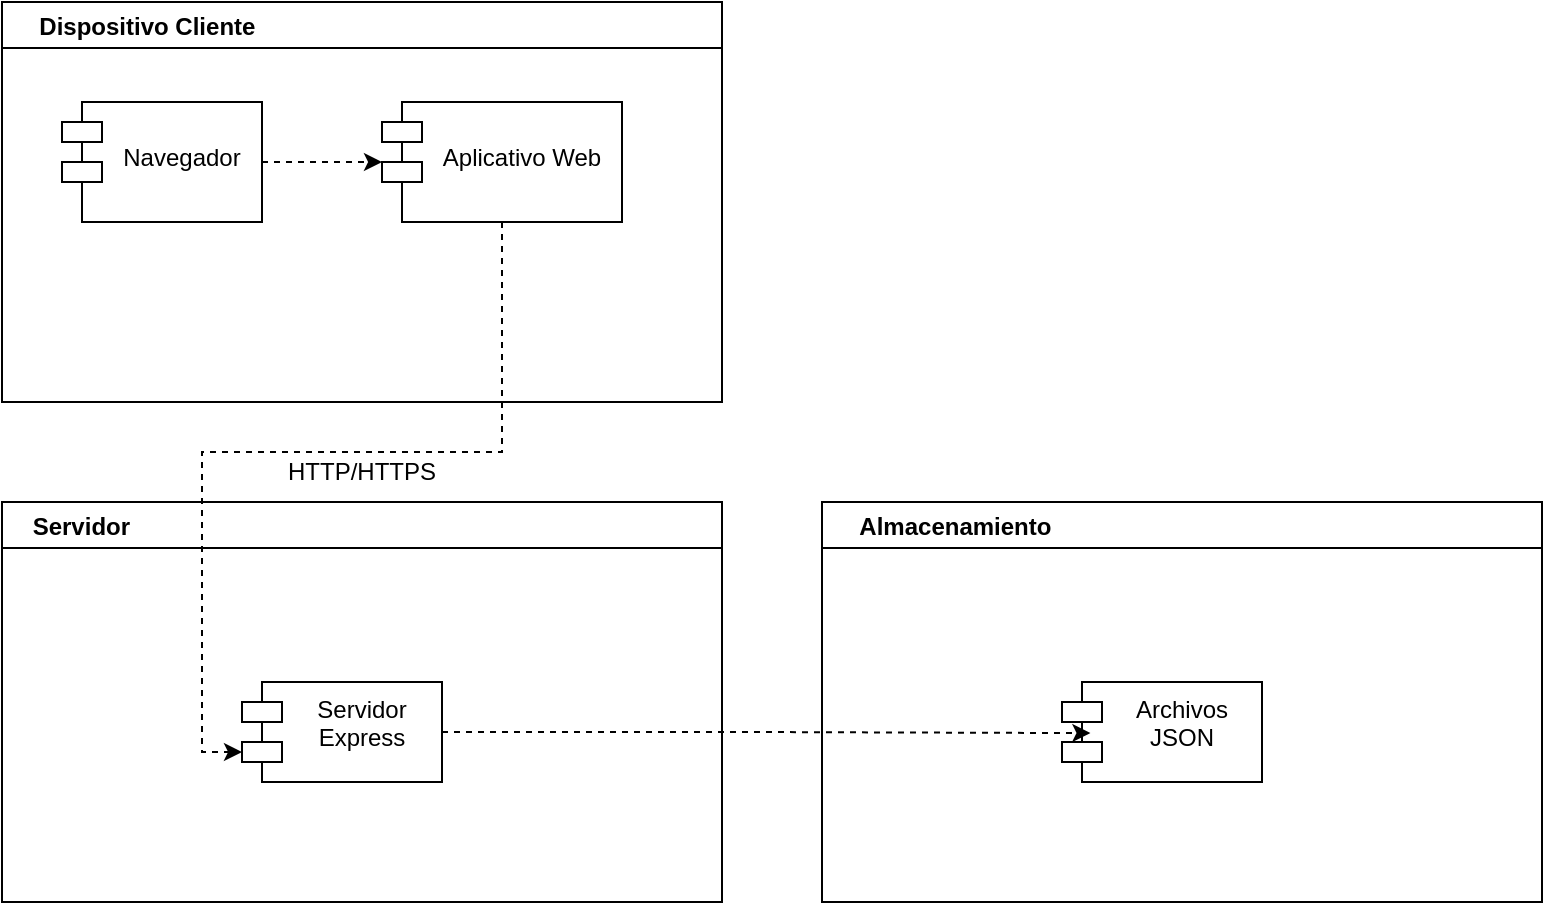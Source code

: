 <mxfile version="24.7.16">
  <diagram name="Página-1" id="8me537SOf0myMRj-jRnn">
    <mxGraphModel dx="2155" dy="505" grid="1" gridSize="10" guides="1" tooltips="1" connect="1" arrows="1" fold="1" page="1" pageScale="1" pageWidth="827" pageHeight="1169" math="0" shadow="0">
      <root>
        <mxCell id="0" />
        <mxCell id="1" parent="0" />
        <mxCell id="C1xmMFsC1JCQYz-b8EOt-7" value="     Dispositivo Cliente" style="swimlane;align=left;" vertex="1" parent="1">
          <mxGeometry x="-70" y="60" width="360" height="200" as="geometry" />
        </mxCell>
        <mxCell id="C1xmMFsC1JCQYz-b8EOt-8" style="edgeStyle=orthogonalEdgeStyle;rounded=0;orthogonalLoop=1;jettySize=auto;html=1;exitX=1;exitY=0.5;exitDx=0;exitDy=0;dashed=1;" edge="1" parent="C1xmMFsC1JCQYz-b8EOt-7" source="C1xmMFsC1JCQYz-b8EOt-9" target="C1xmMFsC1JCQYz-b8EOt-10">
          <mxGeometry relative="1" as="geometry" />
        </mxCell>
        <mxCell id="C1xmMFsC1JCQYz-b8EOt-9" value="&lt;div&gt;&lt;br&gt;&lt;/div&gt;Navegador" style="shape=module;align=left;spacingLeft=20;align=center;verticalAlign=top;whiteSpace=wrap;html=1;" vertex="1" parent="C1xmMFsC1JCQYz-b8EOt-7">
          <mxGeometry x="30" y="50" width="100" height="60" as="geometry" />
        </mxCell>
        <mxCell id="C1xmMFsC1JCQYz-b8EOt-10" value="&lt;div&gt;&lt;br&gt;&lt;/div&gt;&lt;div&gt;Aplicativo Web&lt;/div&gt;" style="shape=module;align=left;spacingLeft=20;align=center;verticalAlign=top;whiteSpace=wrap;html=1;" vertex="1" parent="C1xmMFsC1JCQYz-b8EOt-7">
          <mxGeometry x="190" y="50" width="120" height="60" as="geometry" />
        </mxCell>
        <mxCell id="C1xmMFsC1JCQYz-b8EOt-11" value="    Servidor" style="swimlane;align=left;" vertex="1" parent="1">
          <mxGeometry x="-70" y="310" width="360" height="200" as="geometry" />
        </mxCell>
        <mxCell id="C1xmMFsC1JCQYz-b8EOt-13" value="&lt;div&gt;Servidor Express&lt;/div&gt;" style="shape=module;align=left;spacingLeft=20;align=center;verticalAlign=top;whiteSpace=wrap;html=1;" vertex="1" parent="C1xmMFsC1JCQYz-b8EOt-11">
          <mxGeometry x="120" y="90" width="100" height="50" as="geometry" />
        </mxCell>
        <mxCell id="C1xmMFsC1JCQYz-b8EOt-15" value="     Almacenamiento" style="swimlane;align=left;" vertex="1" parent="1">
          <mxGeometry x="340" y="310" width="360" height="200" as="geometry" />
        </mxCell>
        <mxCell id="C1xmMFsC1JCQYz-b8EOt-16" value="&lt;div&gt;Archivos JSON&lt;/div&gt;" style="shape=module;align=left;spacingLeft=20;align=center;verticalAlign=top;whiteSpace=wrap;html=1;" vertex="1" parent="C1xmMFsC1JCQYz-b8EOt-15">
          <mxGeometry x="120" y="90" width="100" height="50" as="geometry" />
        </mxCell>
        <mxCell id="C1xmMFsC1JCQYz-b8EOt-17" style="edgeStyle=orthogonalEdgeStyle;rounded=0;orthogonalLoop=1;jettySize=auto;html=1;exitX=0.5;exitY=1;exitDx=0;exitDy=0;entryX=0;entryY=0;entryDx=0;entryDy=35;entryPerimeter=0;dashed=1;" edge="1" parent="1" source="C1xmMFsC1JCQYz-b8EOt-10" target="C1xmMFsC1JCQYz-b8EOt-13">
          <mxGeometry relative="1" as="geometry" />
        </mxCell>
        <mxCell id="C1xmMFsC1JCQYz-b8EOt-18" style="edgeStyle=orthogonalEdgeStyle;rounded=0;orthogonalLoop=1;jettySize=auto;html=1;exitX=1;exitY=0.5;exitDx=0;exitDy=0;entryX=0.142;entryY=0.511;entryDx=0;entryDy=0;entryPerimeter=0;dashed=1;" edge="1" parent="1" source="C1xmMFsC1JCQYz-b8EOt-13" target="C1xmMFsC1JCQYz-b8EOt-16">
          <mxGeometry relative="1" as="geometry" />
        </mxCell>
        <mxCell id="C1xmMFsC1JCQYz-b8EOt-20" value="HTTP/HTTPS" style="text;html=1;align=center;verticalAlign=middle;whiteSpace=wrap;rounded=0;" vertex="1" parent="1">
          <mxGeometry x="80" y="280" width="60" height="30" as="geometry" />
        </mxCell>
      </root>
    </mxGraphModel>
  </diagram>
</mxfile>
